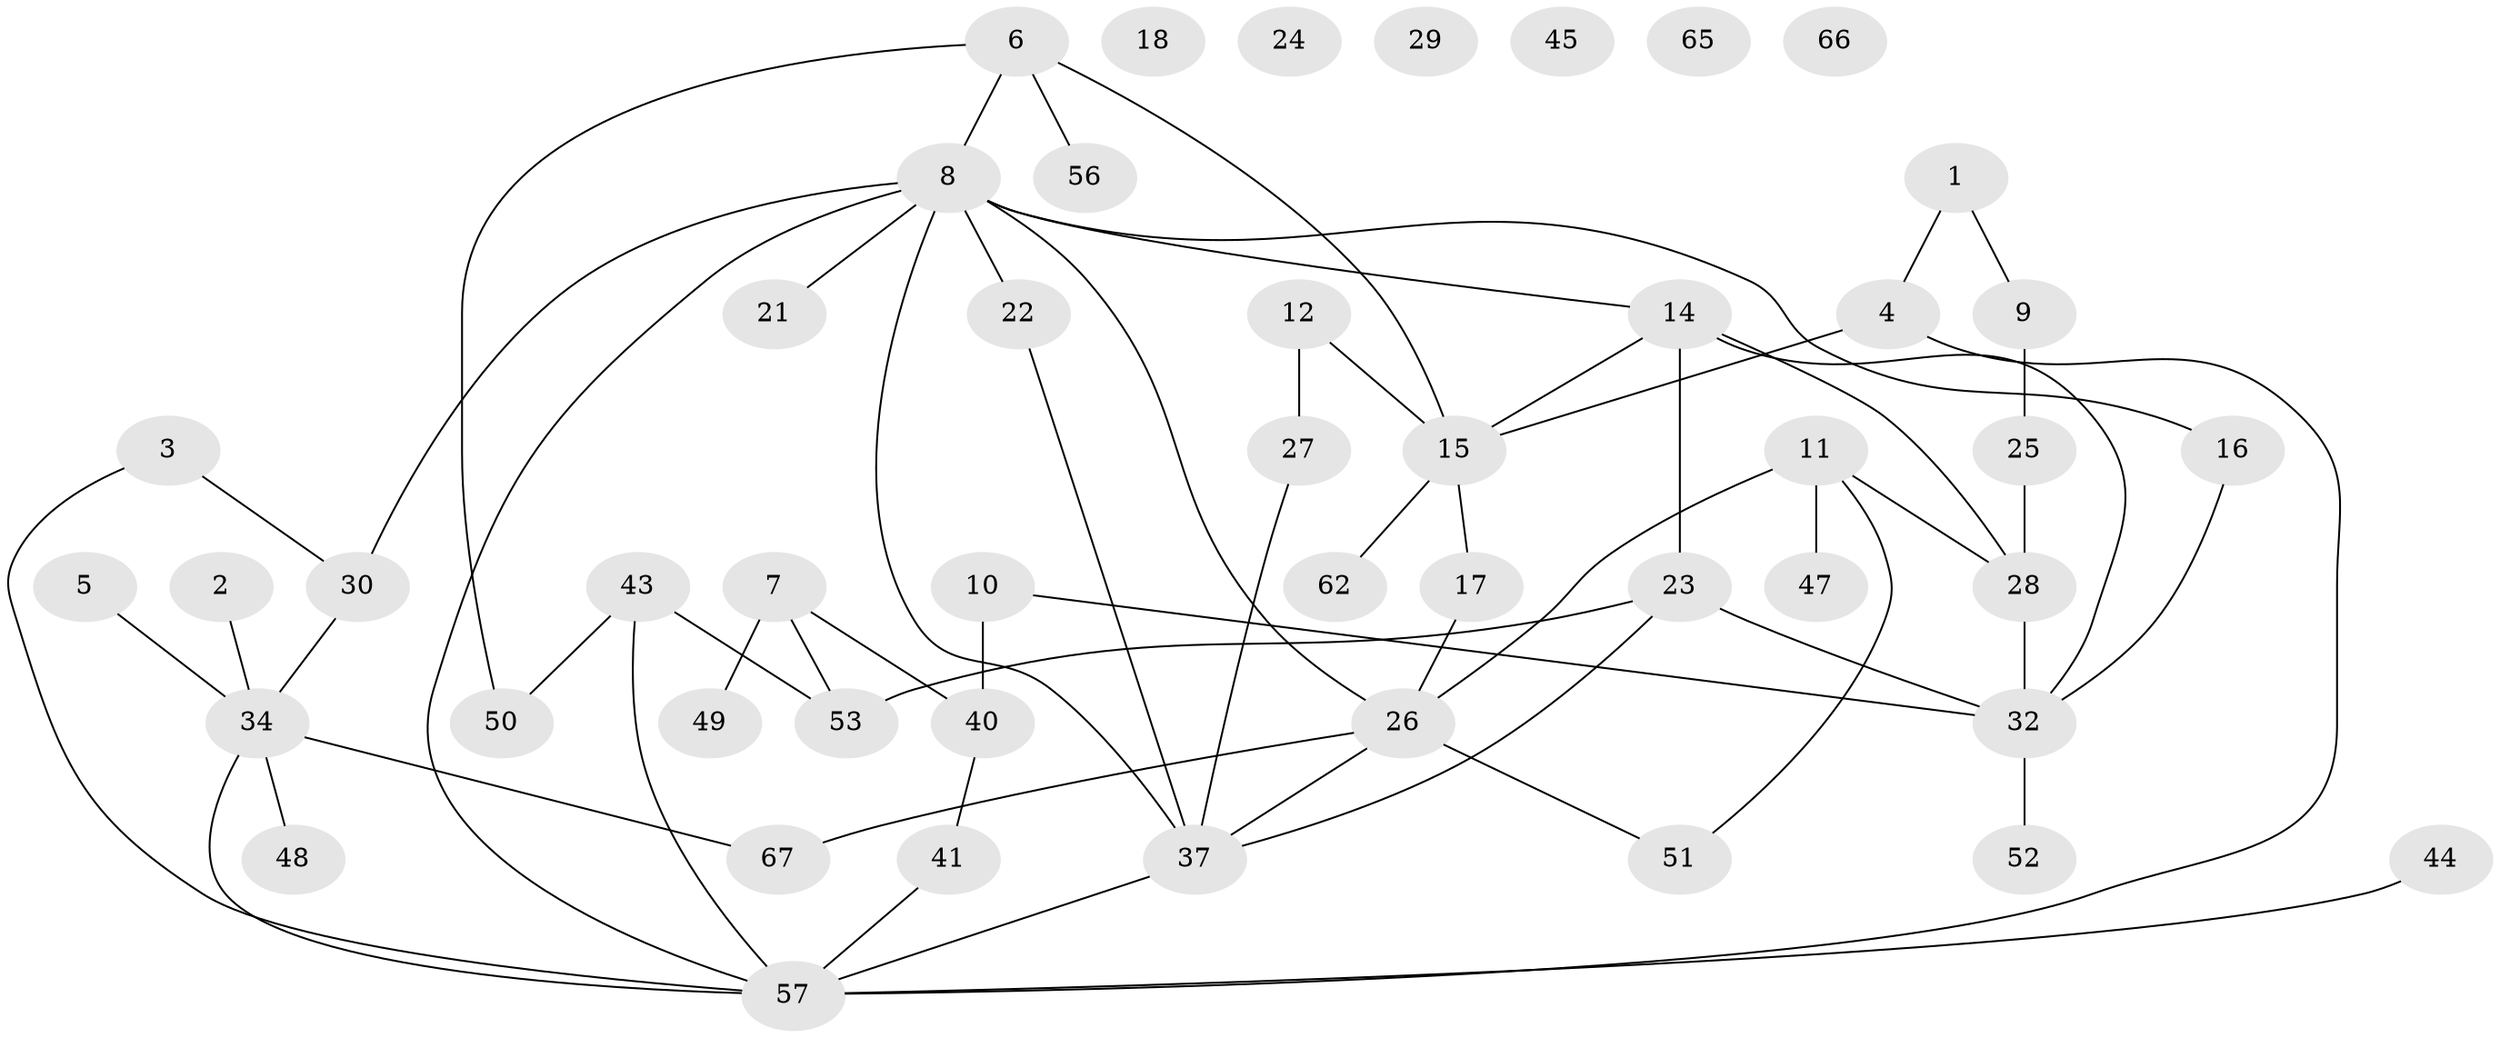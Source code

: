 // Generated by graph-tools (version 1.1) at 2025/23/03/03/25 07:23:29]
// undirected, 48 vertices, 62 edges
graph export_dot {
graph [start="1"]
  node [color=gray90,style=filled];
  1;
  2;
  3 [super="+13"];
  4;
  5 [super="+54"];
  6 [super="+42"];
  7 [super="+19"];
  8 [super="+20"];
  9;
  10;
  11 [super="+69"];
  12;
  14;
  15 [super="+55"];
  16;
  17 [super="+39"];
  18;
  21;
  22;
  23 [super="+33"];
  24;
  25 [super="+31"];
  26 [super="+64"];
  27 [super="+36"];
  28 [super="+35"];
  29;
  30 [super="+38"];
  32 [super="+61"];
  34 [super="+63"];
  37 [super="+60"];
  40;
  41 [super="+68"];
  43 [super="+46"];
  44;
  45;
  47;
  48;
  49;
  50;
  51;
  52;
  53 [super="+59"];
  56;
  57 [super="+58"];
  62;
  65;
  66;
  67;
  1 -- 4;
  1 -- 9;
  2 -- 34;
  3 -- 30;
  3 -- 57;
  4 -- 57;
  4 -- 15;
  5 -- 34;
  6 -- 15;
  6 -- 50;
  6 -- 56;
  6 -- 8;
  7 -- 49;
  7 -- 40;
  7 -- 53;
  8 -- 22;
  8 -- 16;
  8 -- 21;
  8 -- 30;
  8 -- 14;
  8 -- 26;
  8 -- 37;
  8 -- 57;
  9 -- 25;
  10 -- 32;
  10 -- 40;
  11 -- 47;
  11 -- 51;
  11 -- 26;
  11 -- 28;
  12 -- 15;
  12 -- 27;
  14 -- 15;
  14 -- 23;
  14 -- 32;
  14 -- 28;
  15 -- 62;
  15 -- 17;
  16 -- 32;
  17 -- 26;
  22 -- 37;
  23 -- 32;
  23 -- 37;
  23 -- 53;
  25 -- 28;
  26 -- 51;
  26 -- 67;
  26 -- 37;
  27 -- 37;
  28 -- 32;
  30 -- 34;
  32 -- 52;
  34 -- 48;
  34 -- 67;
  34 -- 57;
  37 -- 57;
  40 -- 41;
  41 -- 57;
  43 -- 50;
  43 -- 53;
  43 -- 57;
  44 -- 57;
}
